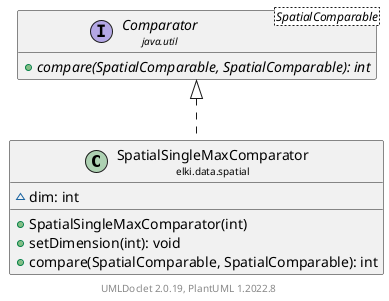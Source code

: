 @startuml
    remove .*\.(Instance|Par|Parameterizer|Factory)$
    set namespaceSeparator none
    hide empty fields
    hide empty methods

    class "<size:14>SpatialSingleMaxComparator\n<size:10>elki.data.spatial" as elki.data.spatial.SpatialSingleMaxComparator [[SpatialSingleMaxComparator.html]] {
        ~dim: int
        +SpatialSingleMaxComparator(int)
        +setDimension(int): void
        +compare(SpatialComparable, SpatialComparable): int
    }

    interface "<size:14>Comparator\n<size:10>java.util" as java.util.Comparator<SpatialComparable> {
        {abstract} +compare(SpatialComparable, SpatialComparable): int
    }

    java.util.Comparator <|.. elki.data.spatial.SpatialSingleMaxComparator

    center footer UMLDoclet 2.0.19, PlantUML 1.2022.8
@enduml
